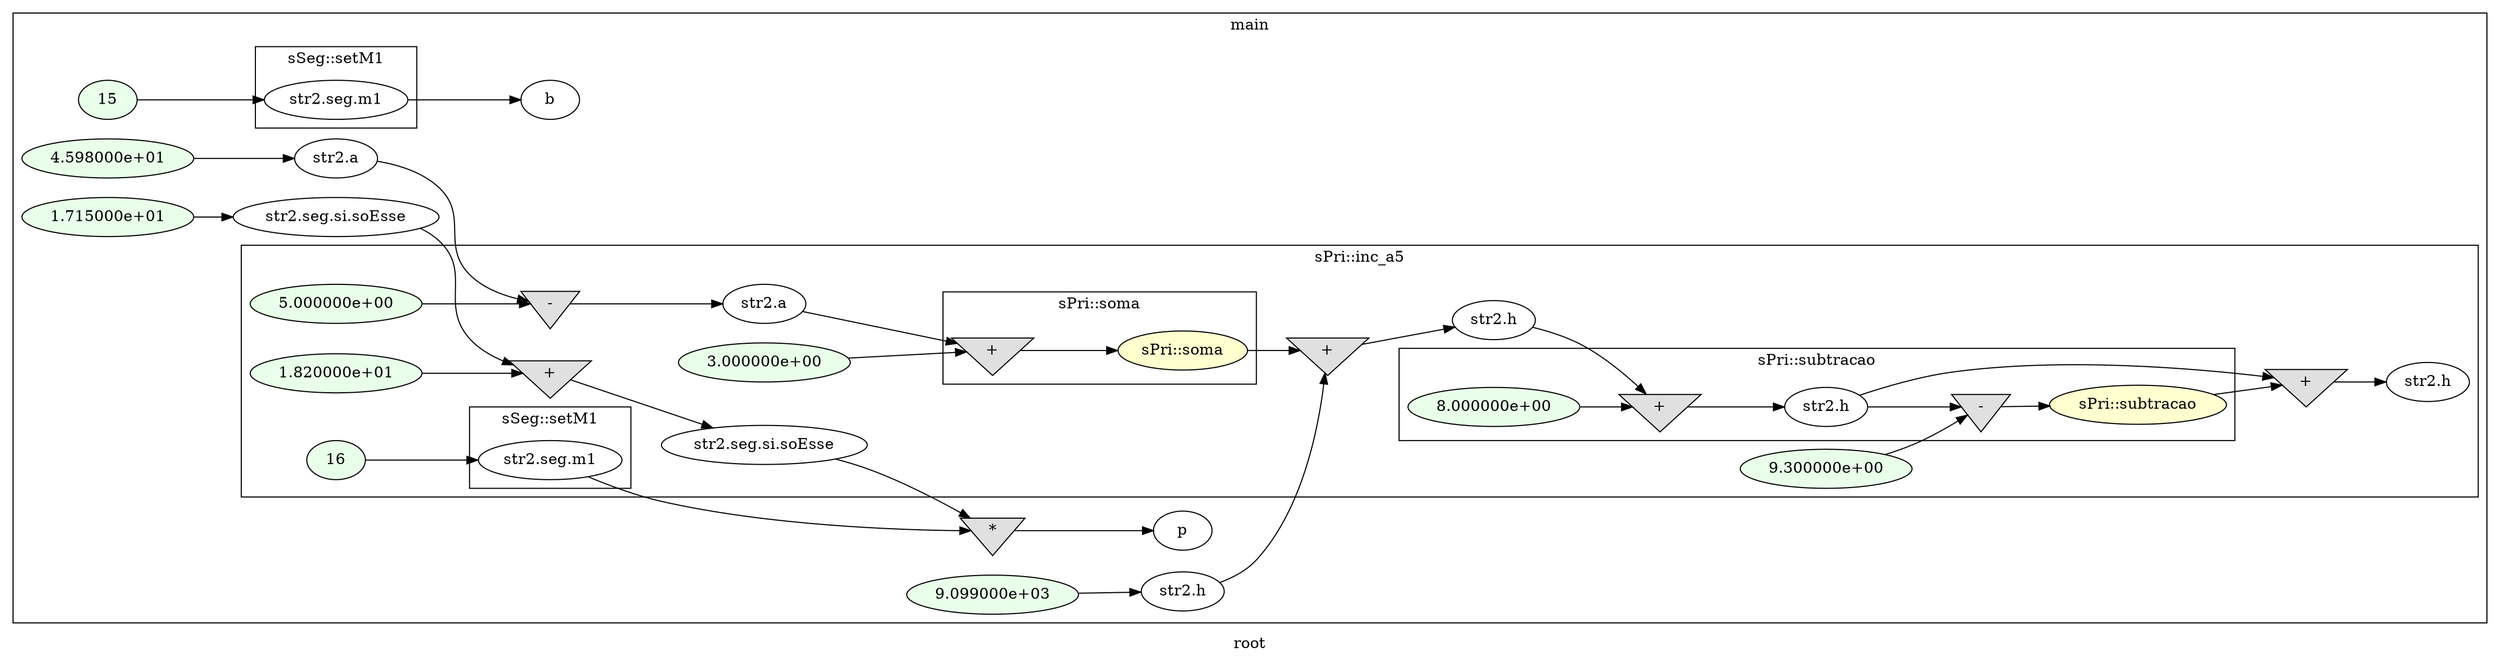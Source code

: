 digraph G
{
rankdir=LR;
label = "root";
subgraph cluster_1 {
label = "main";
parent = "G";
startinglines = "38_48_48";
	node_000006 [ label = "4.598000e+01", style=filled, fillcolor="#E9FFE9", startinglines=51 ]
	node_000007 [ label = "str2.a", startingline=51 ]
	node_000008 [ label = "9.099000e+03", style=filled, fillcolor="#E9FFE9", startinglines=52 ]
	node_000009 [ label = "str2.h", startingline=52 ]
	node_000010 [ label = "15", style=filled, fillcolor="#E9FFE9", startinglines=54 ]
	node_000012 [ label = "b", startingline=55 ]
	node_000013 [ label = "1.715000e+01", style=filled, fillcolor="#E9FFE9", startinglines=56 ]
	node_000014 [ label = "str2.seg.si.soEsse", startingline=56 ]
	node_000037 [ label = "*", shape=invtriangle, style=filled, fillcolor="#E0E0E0", startinglines=60 ]
	node_000038 [ label = "p", startingline=60 ]
subgraph cluster_2 {
label = "sSeg::setM1";
parent = "cluster_1";
startinglines = "51_52_54";
	node_000011 [ label = "str2.seg.m1", startingline=17 ]
}
subgraph cluster_3 {
label = "sPri::inc_a5";
parent = "cluster_1";
startinglines = "55_56_58";
	node_000016 [ label = "5.000000e+00", style=filled, fillcolor="#E9FFE9", startinglines=40 ]
	node_000017 [ label = "-", shape=invtriangle, style=filled, fillcolor="#E0E0E0", startinglines=40 ]
	node_000018 [ label = "str2.a", startingline=40 ]
	node_000019 [ label = "3.000000e+00", style=filled, fillcolor="#E9FFE9", startinglines=41 ]
	node_000022 [ label = "+", shape=invtriangle, style=filled, fillcolor="#E0E0E0", startinglines=29 ]
	node_000023 [ label = "str2.h", startingline=29 ]
	node_000024 [ label = "9.300000e+00", style=filled, fillcolor="#E9FFE9", startinglines=42 ]
	node_000030 [ label = "+", shape=invtriangle, style=filled, fillcolor="#E0E0E0", startinglines=35 ]
	node_000031 [ label = "str2.h", startingline=35 ]
	node_000032 [ label = "16", style=filled, fillcolor="#E9FFE9", startinglines=43 ]
	node_000034 [ label = "1.820000e+01", style=filled, fillcolor="#E9FFE9", startinglines=44 ]
	node_000035 [ label = "+", shape=invtriangle, style=filled, fillcolor="#E0E0E0", startinglines=44 ]
	node_000036 [ label = "str2.seg.si.soEsse", startingline=44 ]
subgraph cluster_4 {
label = "sPri::soma";
parent = "cluster_3";
startinglines = "58_40_41";
	node_000020 [ label = "+", shape=invtriangle, style=filled, fillcolor="#E0E0E0", startinglines=29 ]
	node_000021 [ label = "sPri::soma", style=filled, fillcolor="#FFFFD0", startinglines=29 ]
}
subgraph cluster_5 {
label = "sPri::subtracao";
parent = "cluster_3";
startinglines = "41_29_42";
	node_000025 [ label = "8.000000e+00", style=filled, fillcolor="#E9FFE9", startinglines=34 ]
	node_000026 [ label = "+", shape=invtriangle, style=filled, fillcolor="#E0E0E0", startinglines=34 ]
	node_000027 [ label = "str2.h", startingline=34 ]
	node_000028 [ label = "-", shape=invtriangle, style=filled, fillcolor="#E0E0E0", startinglines=35 ]
	node_000029 [ label = "sPri::subtracao", style=filled, fillcolor="#FFFFD0", startinglines=35 ]
}
subgraph cluster_6 {
label = "sSeg::setM1";
parent = "cluster_3";
startinglines = "34_35_43";
	node_000033 [ label = "str2.seg.m1", startingline=17 ]
}
}
}
	node_000006 -> node_000007
	node_000007 -> node_000017
	node_000008 -> node_000009
	node_000009 -> node_000022
	node_000010 -> node_000011
	node_000013 -> node_000014
	node_000014 -> node_000035
	node_000037 -> node_000038
	node_000011 -> node_000012
	node_000016 -> node_000017
	node_000017 -> node_000018
	node_000018 -> node_000020
	node_000019 -> node_000020
	node_000022 -> node_000023
	node_000023 -> node_000026
	node_000024 -> node_000028
	node_000030 -> node_000031
	node_000032 -> node_000033
	node_000034 -> node_000035
	node_000035 -> node_000036
	node_000036 -> node_000037
	node_000020 -> node_000021
	node_000021 -> node_000022
	node_000025 -> node_000026
	node_000026 -> node_000027
	node_000027 -> node_000028
	node_000027 -> node_000030
	node_000028 -> node_000029
	node_000029 -> node_000030
	node_000033 -> node_000037
}
